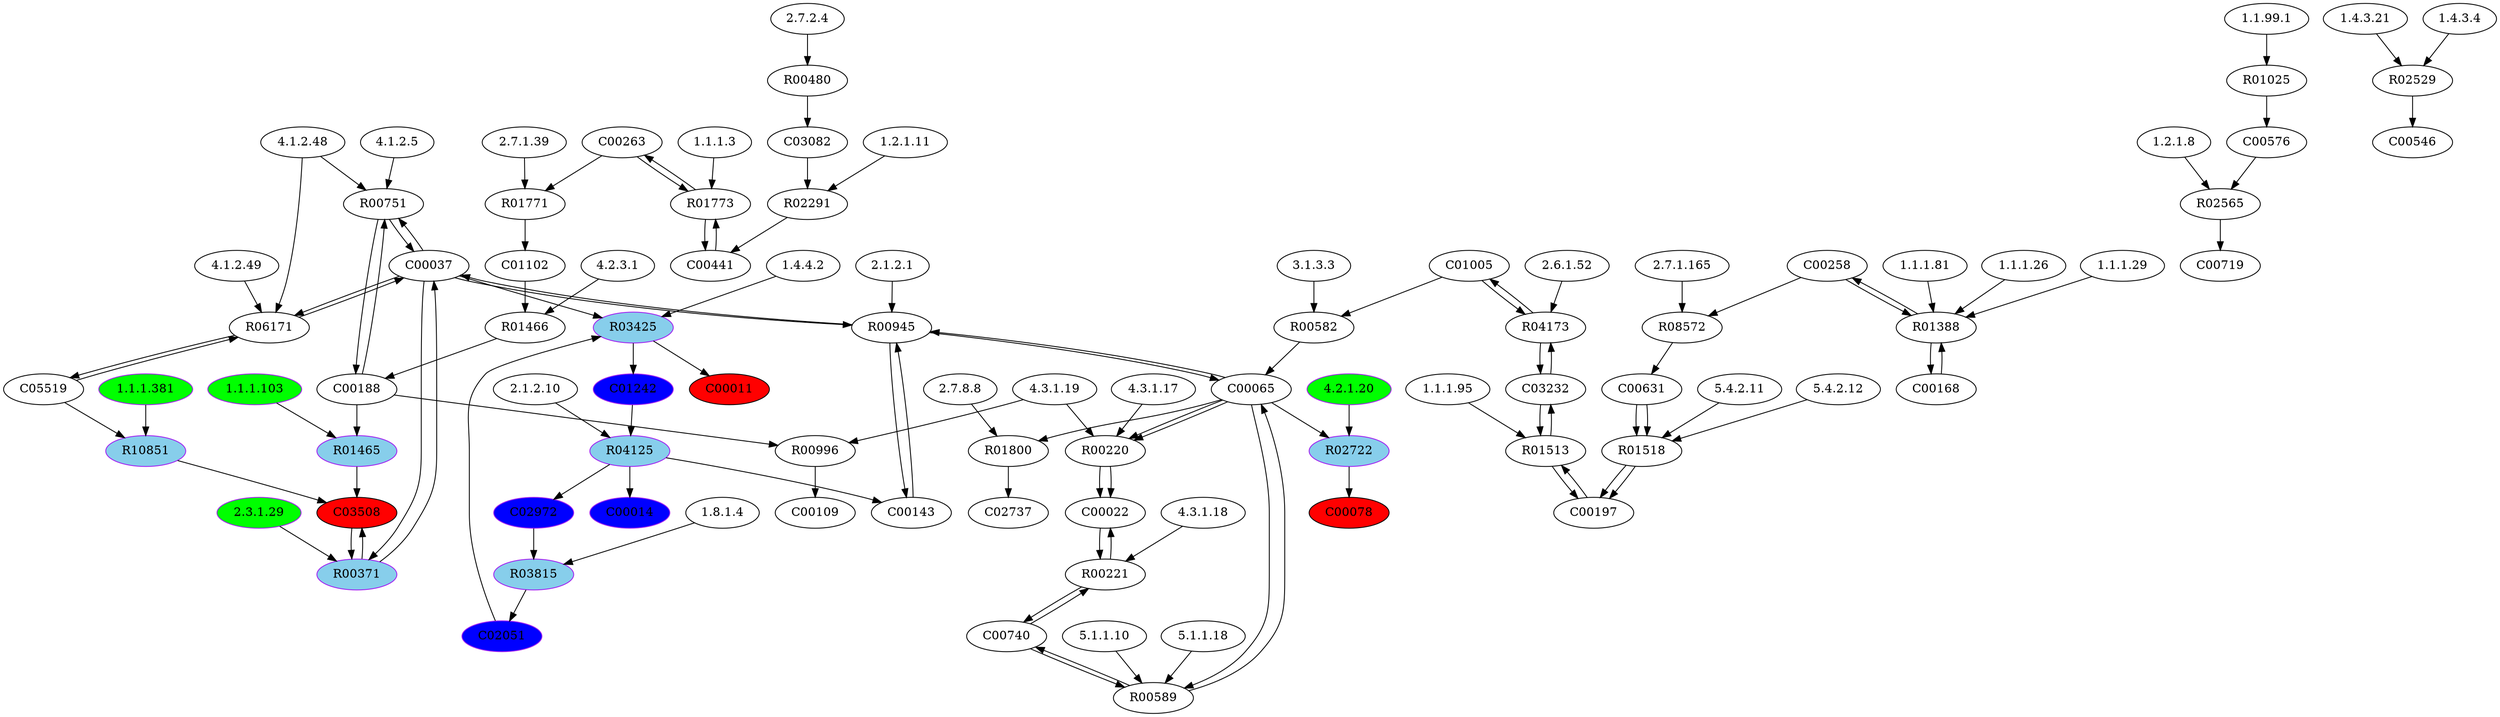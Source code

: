 digraph G {
"4.1.2.48" [type=E];
"2.3.1.29" [color=purple, fillcolor=green, style=filled, type=E];
"5.1.1.10" [type=E];
"4.3.1.19" [type=E];
"1.2.1.8" [type=E];
"2.7.2.4" [type=E];
"1.4.4.2" [type=E];
"1.1.1.81" [type=E];
"1.1.99.1" [type=E];
"5.4.2.11" [type=E];
"4.1.2.5" [type=E];
"2.7.8.8" [type=E];
"1.1.1.3" [type=E];
"2.6.1.52" [type=E];
"1.8.1.4" [type=E];
"1.1.1.26" [type=E];
"4.3.1.18" [type=E];
"2.7.1.39" [type=E];
"5.1.1.18" [type=E];
"1.4.3.21" [type=E];
"4.2.3.1" [type=E];
"4.2.1.20" [color=purple, fillcolor=green, style=filled, type=E];
"3.1.3.3" [type=E];
"2.7.1.165" [type=E];
"2.1.2.1" [type=E];
"4.1.2.49" [type=E];
"1.1.1.95" [type=E];
"1.2.1.11" [type=E];
"1.4.3.4" [type=E];
"5.4.2.12" [type=E];
"2.1.2.10" [type=E];
"1.1.1.103" [color=purple, fillcolor=green, style=filled, type=E];
"1.1.1.29" [type=E];
"1.1.1.381" [color=purple, fillcolor=green, style=filled, type=E];
"4.3.1.17" [type=E];
R01025 [type=R];
R01466 [type=R];
R10851 [color=purple, fillcolor=skyblue, style=filled, type=R];
R04173 [type=R];
R00996 [type=R];
R03815 [color=purple, fillcolor=skyblue, style=filled, type=R];
R00220 [type=R];
R01773 [type=R];
R00751 [type=R];
R02529 [type=R];
R00480 [type=R];
R00371 [color=purple, fillcolor=skyblue, style=filled, type=R];
R01388 [type=R];
R01800 [type=R];
R01465 [color=purple, fillcolor=skyblue, style=filled, type=R];
R02565 [type=R];
R01771 [type=R];
R00589 [type=R];
R04125 [color=purple, fillcolor=skyblue, style=filled, type=R];
R00582 [type=R];
R00945 [type=R];
R01513 [type=R];
R08572 [type=R];
R00221 [type=R];
R02722 [color=purple, fillcolor=skyblue, style=filled, type=R];
R03425 [color=purple, fillcolor=skyblue, style=filled, type=R];
R01518 [type=R];
R02291 [type=R];
R06171 [type=R];
C00740 [type=C];
C02737 [type=C];
C00109 [type=C];
C01242 [color=purple, fillcolor=blue, style=filled, type=C];
C00078 [fillcolor=red, style=filled, type=C];
C03232 [type=C];
C00258 [type=C];
C00143 [type=C];
C00014 [color=purple, fillcolor=blue, style=filled, type=C];
C00546 [type=C];
C00065 [type=C];
C00011 [fillcolor=red, style=filled, type=C];
C00576 [type=C];
C05519 [type=C];
C00197 [type=C];
C00037 [type=C];
C03508 [fillcolor=red, style=filled, type=C];
C02972 [color=purple, fillcolor=blue, style=filled, type=C];
C00441 [type=C];
C00022 [type=C];
C00263 [type=C];
C01102 [type=C];
C00168 [type=C];
C03082 [type=C];
C01005 [type=C];
C00188 [type=C];
C00719 [type=C];
C02051 [color=purple, fillcolor=blue, style=filled, type=C];
C00631 [type=C];
R01025 -> C00576;
C00576 -> R02565;
R02565 -> C00719;
C00197 -> R01513;
R01513 -> C00197;
R01513 -> C03232;
C03232 -> R01513;
C00037 -> R06171;
R06171 -> C00037;
R06171 -> C05519;
C05519 -> R06171;
R00480 -> C03082;
C01005 -> R04173;
R04173 -> C01005;
R04173 -> C03232;
C03232 -> R04173;
C01005 -> R00582;
R00582 -> C00065;
C00143 -> R00945;
R00945 -> C00143;
C00037 -> R00945;
R00945 -> C00037;
R00945 -> C00065;
C00065 -> R00945;
C00188 -> R00996;
R00996 -> C00109;
C00188 -> R00751;
R00751 -> C00188;
R00751 -> C00037;
C00037 -> R00751;
C01102 -> R01466;
R01466 -> C00188;
C00188 -> R01465;
R01465 -> C03508;
C00037 -> R00371;
R00371 -> C00037;
R00371 -> C03508;
C03508 -> R00371;
C03082 -> R02291;
R02291 -> C00441;
C00065 -> R00589;
R00589 -> C00065;
R00589 -> C00740;
C00740 -> R00589;
C00065 -> R00220;
R00220 -> C00022;
C00263 -> R01771;
R01771 -> C01102;
C00037 -> R03425;
C02051 -> R03425;
R03425 -> C01242;
R03425 -> C00011;
C00263 -> R01773;
R01773 -> C00263;
R01773 -> C00441;
C00441 -> R01773;
C00740 -> R00221;
R00221 -> C00740;
R00221 -> C00022;
C00022 -> R00221;
C00258 -> R01388;
R01388 -> C00258;
R01388 -> C00168;
C00168 -> R01388;
R02529 -> C00546;
C01242 -> R04125;
R04125 -> C00143;
R04125 -> C00014;
R04125 -> C02972;
C02972 -> R03815;
R03815 -> C02051;
C00065 -> R00220;
R00220 -> C00022;
C00065 -> R01800;
R01800 -> C02737;
C00065 -> R02722;
R02722 -> C00078;
C00258 -> R08572;
R08572 -> C00631;
C00631 -> R01518;
R01518 -> C00197;
C00631 -> R01518;
R01518 -> C00197;
C05519 -> R10851;
R10851 -> C03508;
"1.1.99.1" -> R01025;
"4.2.3.1" -> R01466;
"1.1.1.381" -> R10851;
"2.6.1.52" -> R04173;
"4.3.1.19" -> R00996;
"1.8.1.4" -> R03815;
"4.3.1.17" -> R00220;
"4.3.1.19" -> R00220;
"1.1.1.3" -> R01773;
"4.1.2.5" -> R00751;
"4.1.2.48" -> R00751;
"1.4.3.4" -> R02529;
"1.4.3.21" -> R02529;
"2.7.2.4" -> R00480;
"2.3.1.29" -> R00371;
"1.1.1.26" -> R01388;
"1.1.1.29" -> R01388;
"1.1.1.81" -> R01388;
"2.7.8.8" -> R01800;
"1.1.1.103" -> R01465;
"1.2.1.8" -> R02565;
"2.7.1.39" -> R01771;
"5.1.1.10" -> R00589;
"5.1.1.18" -> R00589;
"2.1.2.10" -> R04125;
"3.1.3.3" -> R00582;
"2.1.2.1" -> R00945;
"1.1.1.95" -> R01513;
"2.7.1.165" -> R08572;
"4.3.1.18" -> R00221;
"4.2.1.20" -> R02722;
"1.4.4.2" -> R03425;
"5.4.2.11" -> R01518;
"5.4.2.12" -> R01518;
"1.2.1.11" -> R02291;
"4.1.2.48" -> R06171;
"4.1.2.49" -> R06171;
}
